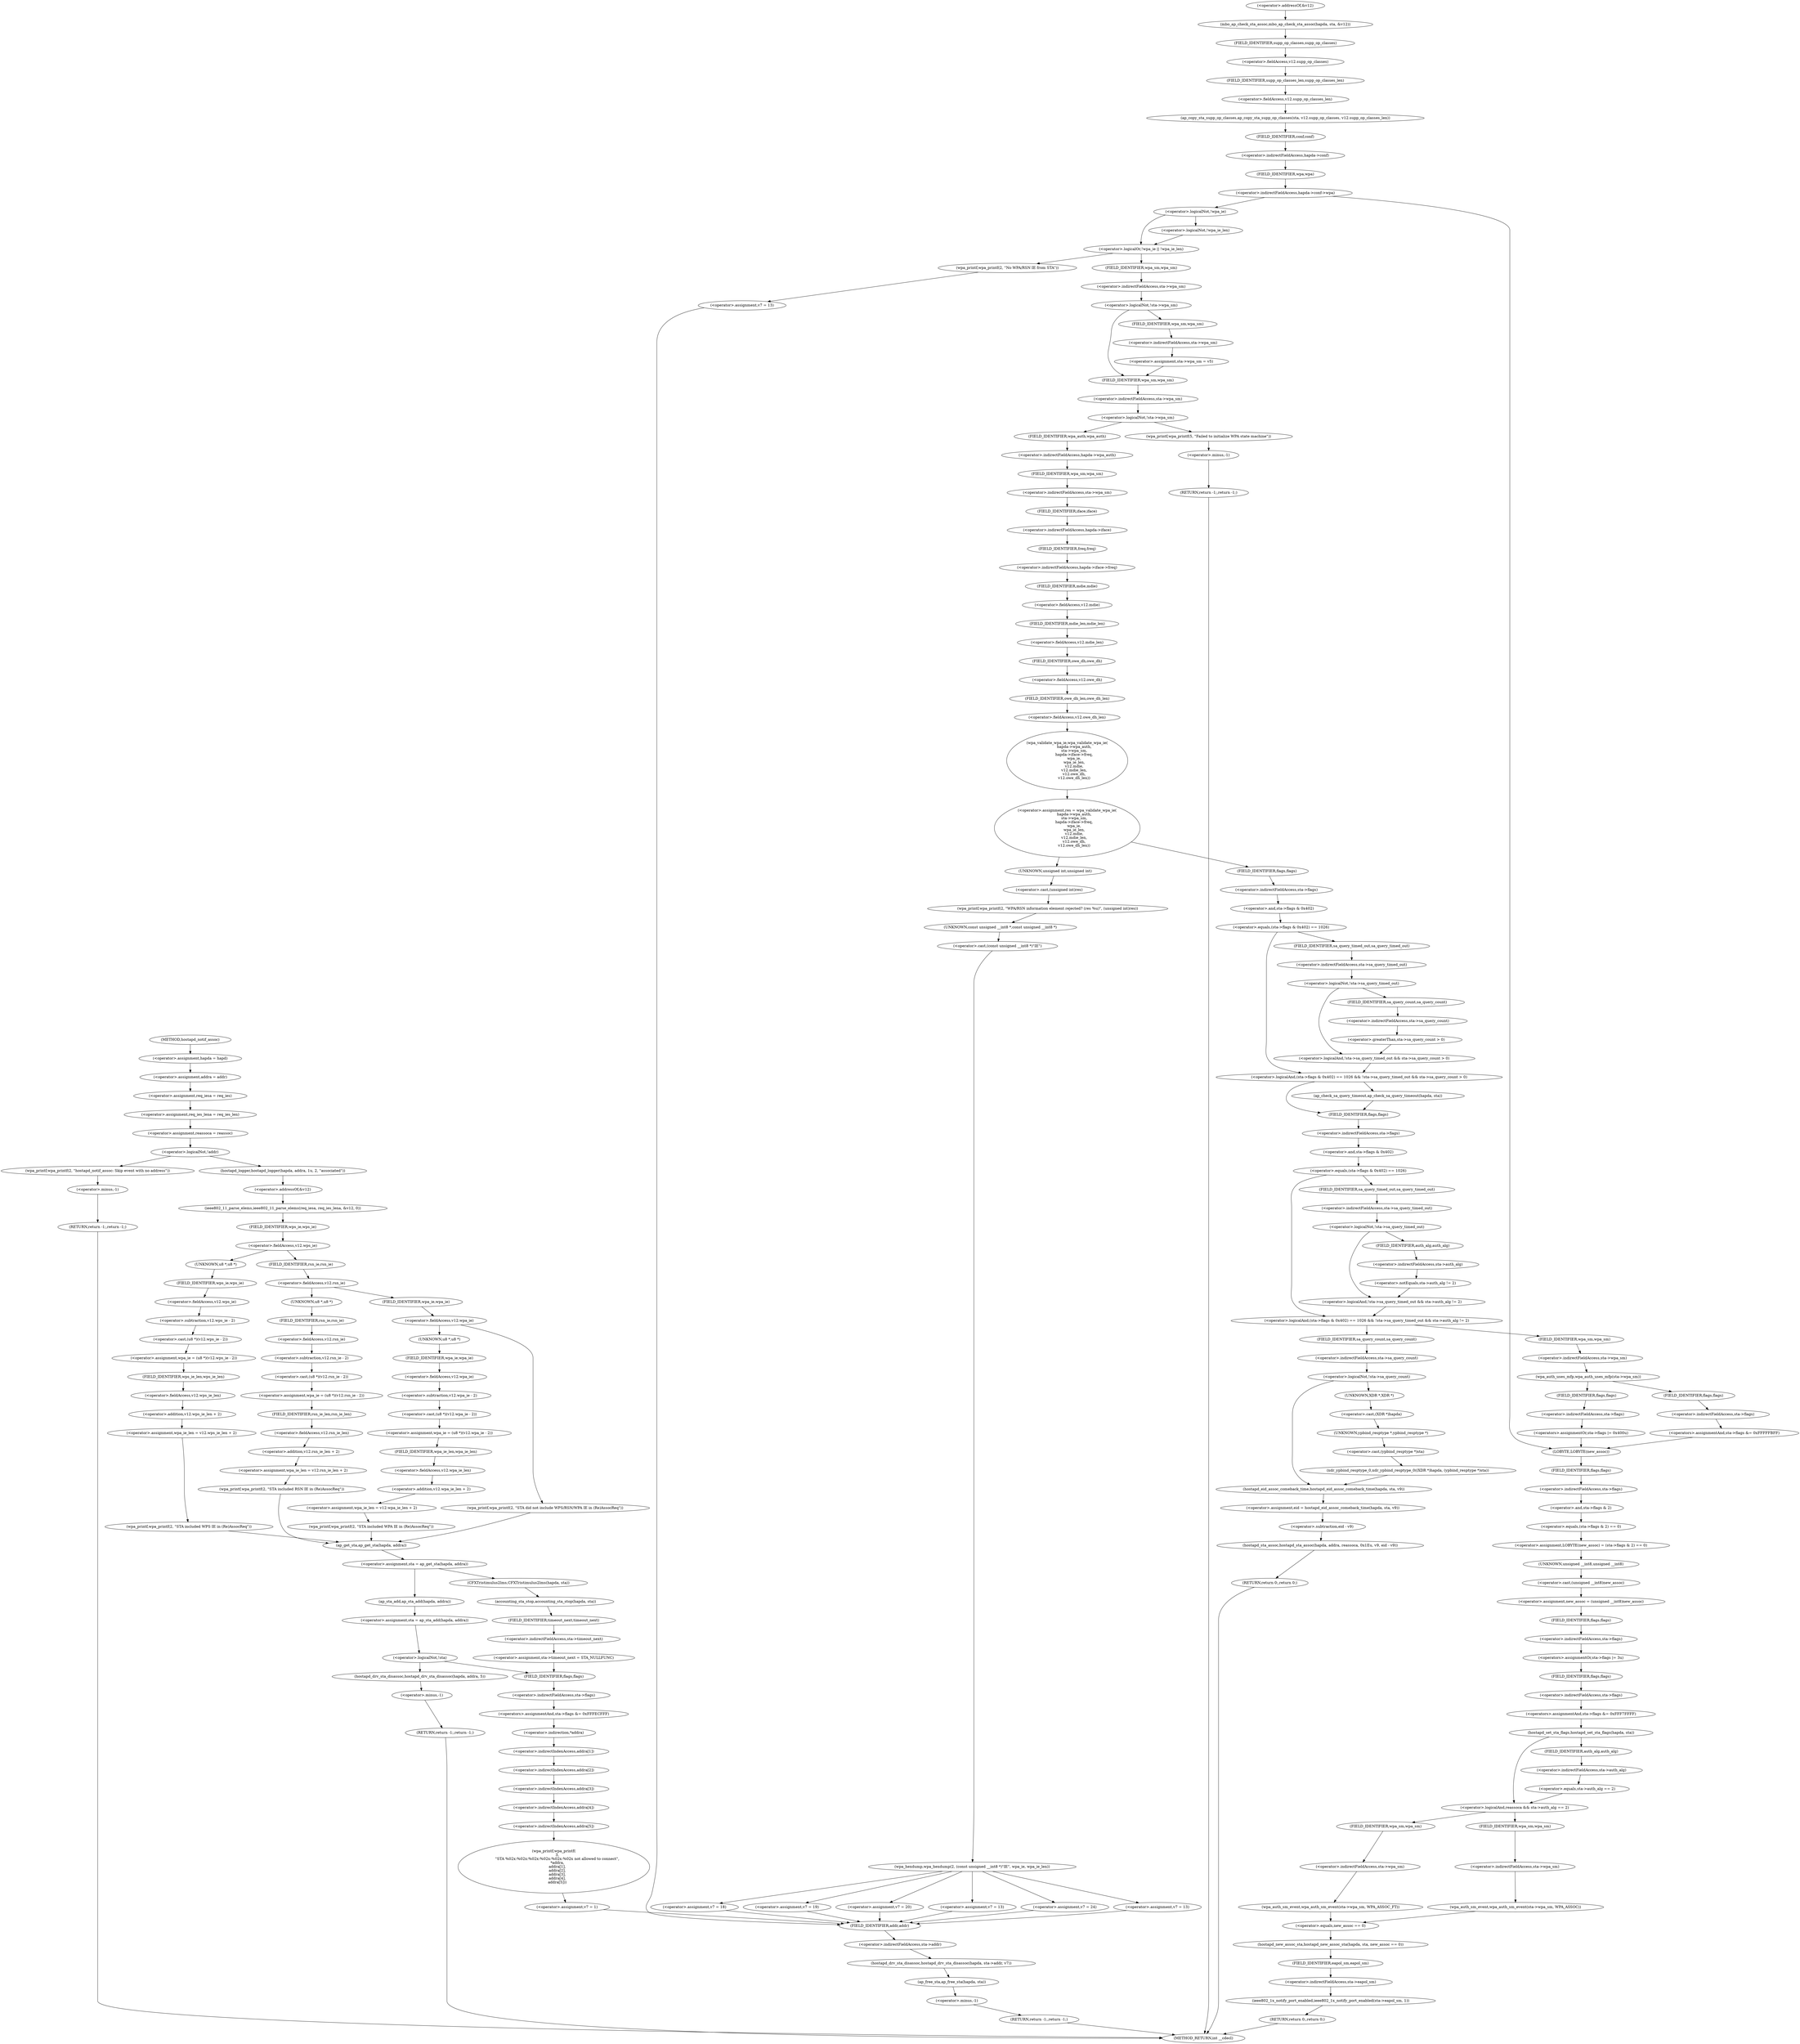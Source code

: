 digraph hostapd_notif_assoc {  
"1000138" [label = "(<operator>.assignment,hapda = hapd)" ]
"1000141" [label = "(<operator>.assignment,addra = addr)" ]
"1000144" [label = "(<operator>.assignment,req_iesa = req_ies)" ]
"1000147" [label = "(<operator>.assignment,req_ies_lena = req_ies_len)" ]
"1000150" [label = "(<operator>.assignment,reassoca = reassoc)" ]
"1000154" [label = "(<operator>.logicalNot,!addr)" ]
"1000157" [label = "(wpa_printf,wpa_printf(2, \"hostapd_notif_assoc: Skip event with no address\"))" ]
"1000160" [label = "(RETURN,return -1;,return -1;)" ]
"1000161" [label = "(<operator>.minus,-1)" ]
"1000163" [label = "(hostapd_logger,hostapd_logger(hapda, addra, 1u, 2, \"associated\"))" ]
"1000169" [label = "(ieee802_11_parse_elems,ieee802_11_parse_elems(req_iesa, req_ies_lena, &v12, 0))" ]
"1000172" [label = "(<operator>.addressOf,&v12)" ]
"1000176" [label = "(<operator>.fieldAccess,v12.wps_ie)" ]
"1000178" [label = "(FIELD_IDENTIFIER,wps_ie,wps_ie)" ]
"1000180" [label = "(<operator>.assignment,wpa_ie = (u8 *)(v12.wps_ie - 2))" ]
"1000182" [label = "(<operator>.cast,(u8 *)(v12.wps_ie - 2))" ]
"1000183" [label = "(UNKNOWN,u8 *,u8 *)" ]
"1000184" [label = "(<operator>.subtraction,v12.wps_ie - 2)" ]
"1000185" [label = "(<operator>.fieldAccess,v12.wps_ie)" ]
"1000187" [label = "(FIELD_IDENTIFIER,wps_ie,wps_ie)" ]
"1000189" [label = "(<operator>.assignment,wpa_ie_len = v12.wps_ie_len + 2)" ]
"1000191" [label = "(<operator>.addition,v12.wps_ie_len + 2)" ]
"1000192" [label = "(<operator>.fieldAccess,v12.wps_ie_len)" ]
"1000194" [label = "(FIELD_IDENTIFIER,wps_ie_len,wps_ie_len)" ]
"1000196" [label = "(wpa_printf,wpa_printf(2, \"STA included WPS IE in (Re)AssocReq\"))" ]
"1000201" [label = "(<operator>.fieldAccess,v12.rsn_ie)" ]
"1000203" [label = "(FIELD_IDENTIFIER,rsn_ie,rsn_ie)" ]
"1000205" [label = "(<operator>.assignment,wpa_ie = (u8 *)(v12.rsn_ie - 2))" ]
"1000207" [label = "(<operator>.cast,(u8 *)(v12.rsn_ie - 2))" ]
"1000208" [label = "(UNKNOWN,u8 *,u8 *)" ]
"1000209" [label = "(<operator>.subtraction,v12.rsn_ie - 2)" ]
"1000210" [label = "(<operator>.fieldAccess,v12.rsn_ie)" ]
"1000212" [label = "(FIELD_IDENTIFIER,rsn_ie,rsn_ie)" ]
"1000214" [label = "(<operator>.assignment,wpa_ie_len = v12.rsn_ie_len + 2)" ]
"1000216" [label = "(<operator>.addition,v12.rsn_ie_len + 2)" ]
"1000217" [label = "(<operator>.fieldAccess,v12.rsn_ie_len)" ]
"1000219" [label = "(FIELD_IDENTIFIER,rsn_ie_len,rsn_ie_len)" ]
"1000221" [label = "(wpa_printf,wpa_printf(2, \"STA included RSN IE in (Re)AssocReq\"))" ]
"1000226" [label = "(<operator>.fieldAccess,v12.wpa_ie)" ]
"1000228" [label = "(FIELD_IDENTIFIER,wpa_ie,wpa_ie)" ]
"1000230" [label = "(<operator>.assignment,wpa_ie = (u8 *)(v12.wpa_ie - 2))" ]
"1000232" [label = "(<operator>.cast,(u8 *)(v12.wpa_ie - 2))" ]
"1000233" [label = "(UNKNOWN,u8 *,u8 *)" ]
"1000234" [label = "(<operator>.subtraction,v12.wpa_ie - 2)" ]
"1000235" [label = "(<operator>.fieldAccess,v12.wpa_ie)" ]
"1000237" [label = "(FIELD_IDENTIFIER,wpa_ie,wpa_ie)" ]
"1000239" [label = "(<operator>.assignment,wpa_ie_len = v12.wpa_ie_len + 2)" ]
"1000241" [label = "(<operator>.addition,v12.wpa_ie_len + 2)" ]
"1000242" [label = "(<operator>.fieldAccess,v12.wpa_ie_len)" ]
"1000244" [label = "(FIELD_IDENTIFIER,wpa_ie_len,wpa_ie_len)" ]
"1000246" [label = "(wpa_printf,wpa_printf(2, \"STA included WPA IE in (Re)AssocReq\"))" ]
"1000253" [label = "(wpa_printf,wpa_printf(2, \"STA did not include WPS/RSN/WPA IE in (Re)AssocReq\"))" ]
"1000256" [label = "(<operator>.assignment,sta = ap_get_sta(hapda, addra))" ]
"1000258" [label = "(ap_get_sta,ap_get_sta(hapda, addra))" ]
"1000264" [label = "(CFXTristimulus2lms,CFXTristimulus2lms(hapda, sta))" ]
"1000267" [label = "(accounting_sta_stop,accounting_sta_stop(hapda, sta))" ]
"1000270" [label = "(<operator>.assignment,sta->timeout_next = STA_NULLFUNC)" ]
"1000271" [label = "(<operator>.indirectFieldAccess,sta->timeout_next)" ]
"1000273" [label = "(FIELD_IDENTIFIER,timeout_next,timeout_next)" ]
"1000277" [label = "(<operator>.assignment,sta = ap_sta_add(hapda, addra))" ]
"1000279" [label = "(ap_sta_add,ap_sta_add(hapda, addra))" ]
"1000283" [label = "(<operator>.logicalNot,!sta)" ]
"1000286" [label = "(hostapd_drv_sta_disassoc,hostapd_drv_sta_disassoc(hapda, addra, 5))" ]
"1000290" [label = "(RETURN,return -1;,return -1;)" ]
"1000291" [label = "(<operator>.minus,-1)" ]
"1000293" [label = "(<operators>.assignmentAnd,sta->flags &= 0xFFFECFFF)" ]
"1000294" [label = "(<operator>.indirectFieldAccess,sta->flags)" ]
"1000296" [label = "(FIELD_IDENTIFIER,flags,flags)" ]
"1000299" [label = "(wpa_printf,wpa_printf(\n      3,\n      \"STA %02x:%02x:%02x:%02x:%02x:%02x not allowed to connect\",\n      *addra,\n      addra[1],\n      addra[2],\n      addra[3],\n      addra[4],\n      addra[5]))" ]
"1000302" [label = "(<operator>.indirection,*addra)" ]
"1000304" [label = "(<operator>.indirectIndexAccess,addra[1])" ]
"1000307" [label = "(<operator>.indirectIndexAccess,addra[2])" ]
"1000310" [label = "(<operator>.indirectIndexAccess,addra[3])" ]
"1000313" [label = "(<operator>.indirectIndexAccess,addra[4])" ]
"1000316" [label = "(<operator>.indirectIndexAccess,addra[5])" ]
"1000319" [label = "(<operator>.assignment,v7 = 1)" ]
"1000323" [label = "(hostapd_drv_sta_disassoc,hostapd_drv_sta_disassoc(hapda, sta->addr, v7))" ]
"1000325" [label = "(<operator>.indirectFieldAccess,sta->addr)" ]
"1000327" [label = "(FIELD_IDENTIFIER,addr,addr)" ]
"1000329" [label = "(ap_free_sta,ap_free_sta(hapda, sta))" ]
"1000332" [label = "(RETURN,return -1;,return -1;)" ]
"1000333" [label = "(<operator>.minus,-1)" ]
"1000335" [label = "(mbo_ap_check_sta_assoc,mbo_ap_check_sta_assoc(hapda, sta, &v12))" ]
"1000338" [label = "(<operator>.addressOf,&v12)" ]
"1000340" [label = "(ap_copy_sta_supp_op_classes,ap_copy_sta_supp_op_classes(sta, v12.supp_op_classes, v12.supp_op_classes_len))" ]
"1000342" [label = "(<operator>.fieldAccess,v12.supp_op_classes)" ]
"1000344" [label = "(FIELD_IDENTIFIER,supp_op_classes,supp_op_classes)" ]
"1000345" [label = "(<operator>.fieldAccess,v12.supp_op_classes_len)" ]
"1000347" [label = "(FIELD_IDENTIFIER,supp_op_classes_len,supp_op_classes_len)" ]
"1000349" [label = "(<operator>.indirectFieldAccess,hapda->conf->wpa)" ]
"1000350" [label = "(<operator>.indirectFieldAccess,hapda->conf)" ]
"1000352" [label = "(FIELD_IDENTIFIER,conf,conf)" ]
"1000353" [label = "(FIELD_IDENTIFIER,wpa,wpa)" ]
"1000356" [label = "(<operator>.logicalOr,!wpa_ie || !wpa_ie_len)" ]
"1000357" [label = "(<operator>.logicalNot,!wpa_ie)" ]
"1000359" [label = "(<operator>.logicalNot,!wpa_ie_len)" ]
"1000362" [label = "(wpa_printf,wpa_printf(2, \"No WPA/RSN IE from STA\"))" ]
"1000365" [label = "(<operator>.assignment,v7 = 13)" ]
"1000370" [label = "(<operator>.logicalNot,!sta->wpa_sm)" ]
"1000371" [label = "(<operator>.indirectFieldAccess,sta->wpa_sm)" ]
"1000373" [label = "(FIELD_IDENTIFIER,wpa_sm,wpa_sm)" ]
"1000375" [label = "(<operator>.assignment,sta->wpa_sm = v5)" ]
"1000376" [label = "(<operator>.indirectFieldAccess,sta->wpa_sm)" ]
"1000378" [label = "(FIELD_IDENTIFIER,wpa_sm,wpa_sm)" ]
"1000381" [label = "(<operator>.logicalNot,!sta->wpa_sm)" ]
"1000382" [label = "(<operator>.indirectFieldAccess,sta->wpa_sm)" ]
"1000384" [label = "(FIELD_IDENTIFIER,wpa_sm,wpa_sm)" ]
"1000386" [label = "(wpa_printf,wpa_printf(5, \"Failed to initialize WPA state machine\"))" ]
"1000389" [label = "(RETURN,return -1;,return -1;)" ]
"1000390" [label = "(<operator>.minus,-1)" ]
"1000392" [label = "(<operator>.assignment,res = wpa_validate_wpa_ie(\n            hapda->wpa_auth,\n            sta->wpa_sm,\n            hapda->iface->freq,\n            wpa_ie,\n            wpa_ie_len,\n            v12.mdie,\n            v12.mdie_len,\n            v12.owe_dh,\n            v12.owe_dh_len))" ]
"1000394" [label = "(wpa_validate_wpa_ie,wpa_validate_wpa_ie(\n            hapda->wpa_auth,\n            sta->wpa_sm,\n            hapda->iface->freq,\n            wpa_ie,\n            wpa_ie_len,\n            v12.mdie,\n            v12.mdie_len,\n            v12.owe_dh,\n            v12.owe_dh_len))" ]
"1000395" [label = "(<operator>.indirectFieldAccess,hapda->wpa_auth)" ]
"1000397" [label = "(FIELD_IDENTIFIER,wpa_auth,wpa_auth)" ]
"1000398" [label = "(<operator>.indirectFieldAccess,sta->wpa_sm)" ]
"1000400" [label = "(FIELD_IDENTIFIER,wpa_sm,wpa_sm)" ]
"1000401" [label = "(<operator>.indirectFieldAccess,hapda->iface->freq)" ]
"1000402" [label = "(<operator>.indirectFieldAccess,hapda->iface)" ]
"1000404" [label = "(FIELD_IDENTIFIER,iface,iface)" ]
"1000405" [label = "(FIELD_IDENTIFIER,freq,freq)" ]
"1000408" [label = "(<operator>.fieldAccess,v12.mdie)" ]
"1000410" [label = "(FIELD_IDENTIFIER,mdie,mdie)" ]
"1000411" [label = "(<operator>.fieldAccess,v12.mdie_len)" ]
"1000413" [label = "(FIELD_IDENTIFIER,mdie_len,mdie_len)" ]
"1000414" [label = "(<operator>.fieldAccess,v12.owe_dh)" ]
"1000416" [label = "(FIELD_IDENTIFIER,owe_dh,owe_dh)" ]
"1000417" [label = "(<operator>.fieldAccess,v12.owe_dh_len)" ]
"1000419" [label = "(FIELD_IDENTIFIER,owe_dh_len,owe_dh_len)" ]
"1000423" [label = "(wpa_printf,wpa_printf(2, \"WPA/RSN information element rejected? (res %u)\", (unsigned int)res))" ]
"1000426" [label = "(<operator>.cast,(unsigned int)res)" ]
"1000427" [label = "(UNKNOWN,unsigned int,unsigned int)" ]
"1000429" [label = "(wpa_hexdump,wpa_hexdump(2, (const unsigned __int8 *)\"IE\", wpa_ie, wpa_ie_len))" ]
"1000431" [label = "(<operator>.cast,(const unsigned __int8 *)\"IE\")" ]
"1000432" [label = "(UNKNOWN,const unsigned __int8 *,const unsigned __int8 *)" ]
"1000440" [label = "(<operator>.assignment,v7 = 18)" ]
"1000445" [label = "(<operator>.assignment,v7 = 19)" ]
"1000450" [label = "(<operator>.assignment,v7 = 20)" ]
"1000455" [label = "(<operator>.assignment,v7 = 13)" ]
"1000460" [label = "(<operator>.assignment,v7 = 24)" ]
"1000465" [label = "(<operator>.assignment,v7 = 13)" ]
"1000471" [label = "(<operator>.logicalAnd,(sta->flags & 0x402) == 1026 && !sta->sa_query_timed_out && sta->sa_query_count > 0)" ]
"1000472" [label = "(<operator>.equals,(sta->flags & 0x402) == 1026)" ]
"1000473" [label = "(<operator>.and,sta->flags & 0x402)" ]
"1000474" [label = "(<operator>.indirectFieldAccess,sta->flags)" ]
"1000476" [label = "(FIELD_IDENTIFIER,flags,flags)" ]
"1000479" [label = "(<operator>.logicalAnd,!sta->sa_query_timed_out && sta->sa_query_count > 0)" ]
"1000480" [label = "(<operator>.logicalNot,!sta->sa_query_timed_out)" ]
"1000481" [label = "(<operator>.indirectFieldAccess,sta->sa_query_timed_out)" ]
"1000483" [label = "(FIELD_IDENTIFIER,sa_query_timed_out,sa_query_timed_out)" ]
"1000484" [label = "(<operator>.greaterThan,sta->sa_query_count > 0)" ]
"1000485" [label = "(<operator>.indirectFieldAccess,sta->sa_query_count)" ]
"1000487" [label = "(FIELD_IDENTIFIER,sa_query_count,sa_query_count)" ]
"1000489" [label = "(ap_check_sa_query_timeout,ap_check_sa_query_timeout(hapda, sta))" ]
"1000493" [label = "(<operator>.logicalAnd,(sta->flags & 0x402) == 1026 && !sta->sa_query_timed_out && sta->auth_alg != 2)" ]
"1000494" [label = "(<operator>.equals,(sta->flags & 0x402) == 1026)" ]
"1000495" [label = "(<operator>.and,sta->flags & 0x402)" ]
"1000496" [label = "(<operator>.indirectFieldAccess,sta->flags)" ]
"1000498" [label = "(FIELD_IDENTIFIER,flags,flags)" ]
"1000501" [label = "(<operator>.logicalAnd,!sta->sa_query_timed_out && sta->auth_alg != 2)" ]
"1000502" [label = "(<operator>.logicalNot,!sta->sa_query_timed_out)" ]
"1000503" [label = "(<operator>.indirectFieldAccess,sta->sa_query_timed_out)" ]
"1000505" [label = "(FIELD_IDENTIFIER,sa_query_timed_out,sa_query_timed_out)" ]
"1000506" [label = "(<operator>.notEquals,sta->auth_alg != 2)" ]
"1000507" [label = "(<operator>.indirectFieldAccess,sta->auth_alg)" ]
"1000509" [label = "(FIELD_IDENTIFIER,auth_alg,auth_alg)" ]
"1000513" [label = "(<operator>.logicalNot,!sta->sa_query_count)" ]
"1000514" [label = "(<operator>.indirectFieldAccess,sta->sa_query_count)" ]
"1000516" [label = "(FIELD_IDENTIFIER,sa_query_count,sa_query_count)" ]
"1000517" [label = "(xdr_ypbind_resptype_0,xdr_ypbind_resptype_0((XDR *)hapda, (ypbind_resptype *)sta))" ]
"1000518" [label = "(<operator>.cast,(XDR *)hapda)" ]
"1000519" [label = "(UNKNOWN,XDR *,XDR *)" ]
"1000521" [label = "(<operator>.cast,(ypbind_resptype *)sta)" ]
"1000522" [label = "(UNKNOWN,ypbind_resptype *,ypbind_resptype *)" ]
"1000524" [label = "(<operator>.assignment,eid = hostapd_eid_assoc_comeback_time(hapda, sta, v9))" ]
"1000526" [label = "(hostapd_eid_assoc_comeback_time,hostapd_eid_assoc_comeback_time(hapda, sta, v9))" ]
"1000530" [label = "(hostapd_sta_assoc,hostapd_sta_assoc(hapda, addra, reassoca, 0x1Eu, v9, eid - v9))" ]
"1000536" [label = "(<operator>.subtraction,eid - v9)" ]
"1000539" [label = "(RETURN,return 0;,return 0;)" ]
"1000542" [label = "(wpa_auth_uses_mfp,wpa_auth_uses_mfp(sta->wpa_sm))" ]
"1000543" [label = "(<operator>.indirectFieldAccess,sta->wpa_sm)" ]
"1000545" [label = "(FIELD_IDENTIFIER,wpa_sm,wpa_sm)" ]
"1000546" [label = "(<operators>.assignmentOr,sta->flags |= 0x400u)" ]
"1000547" [label = "(<operator>.indirectFieldAccess,sta->flags)" ]
"1000549" [label = "(FIELD_IDENTIFIER,flags,flags)" ]
"1000552" [label = "(<operators>.assignmentAnd,sta->flags &= 0xFFFFFBFF)" ]
"1000553" [label = "(<operator>.indirectFieldAccess,sta->flags)" ]
"1000555" [label = "(FIELD_IDENTIFIER,flags,flags)" ]
"1000557" [label = "(<operator>.assignment,LOBYTE(new_assoc) = (sta->flags & 2) == 0)" ]
"1000558" [label = "(LOBYTE,LOBYTE(new_assoc))" ]
"1000560" [label = "(<operator>.equals,(sta->flags & 2) == 0)" ]
"1000561" [label = "(<operator>.and,sta->flags & 2)" ]
"1000562" [label = "(<operator>.indirectFieldAccess,sta->flags)" ]
"1000564" [label = "(FIELD_IDENTIFIER,flags,flags)" ]
"1000567" [label = "(<operator>.assignment,new_assoc = (unsigned __int8)new_assoc)" ]
"1000569" [label = "(<operator>.cast,(unsigned __int8)new_assoc)" ]
"1000570" [label = "(UNKNOWN,unsigned __int8,unsigned __int8)" ]
"1000572" [label = "(<operators>.assignmentOr,sta->flags |= 3u)" ]
"1000573" [label = "(<operator>.indirectFieldAccess,sta->flags)" ]
"1000575" [label = "(FIELD_IDENTIFIER,flags,flags)" ]
"1000577" [label = "(<operators>.assignmentAnd,sta->flags &= 0xFFF7FFFF)" ]
"1000578" [label = "(<operator>.indirectFieldAccess,sta->flags)" ]
"1000580" [label = "(FIELD_IDENTIFIER,flags,flags)" ]
"1000582" [label = "(hostapd_set_sta_flags,hostapd_set_sta_flags(hapda, sta))" ]
"1000586" [label = "(<operator>.logicalAnd,reassoca && sta->auth_alg == 2)" ]
"1000588" [label = "(<operator>.equals,sta->auth_alg == 2)" ]
"1000589" [label = "(<operator>.indirectFieldAccess,sta->auth_alg)" ]
"1000591" [label = "(FIELD_IDENTIFIER,auth_alg,auth_alg)" ]
"1000593" [label = "(wpa_auth_sm_event,wpa_auth_sm_event(sta->wpa_sm, WPA_ASSOC_FT))" ]
"1000594" [label = "(<operator>.indirectFieldAccess,sta->wpa_sm)" ]
"1000596" [label = "(FIELD_IDENTIFIER,wpa_sm,wpa_sm)" ]
"1000599" [label = "(wpa_auth_sm_event,wpa_auth_sm_event(sta->wpa_sm, WPA_ASSOC))" ]
"1000600" [label = "(<operator>.indirectFieldAccess,sta->wpa_sm)" ]
"1000602" [label = "(FIELD_IDENTIFIER,wpa_sm,wpa_sm)" ]
"1000604" [label = "(hostapd_new_assoc_sta,hostapd_new_assoc_sta(hapda, sta, new_assoc == 0))" ]
"1000607" [label = "(<operator>.equals,new_assoc == 0)" ]
"1000610" [label = "(ieee802_1x_notify_port_enabled,ieee802_1x_notify_port_enabled(sta->eapol_sm, 1))" ]
"1000611" [label = "(<operator>.indirectFieldAccess,sta->eapol_sm)" ]
"1000613" [label = "(FIELD_IDENTIFIER,eapol_sm,eapol_sm)" ]
"1000615" [label = "(RETURN,return 0;,return 0;)" ]
"1000116" [label = "(METHOD,hostapd_notif_assoc)" ]
"1000617" [label = "(METHOD_RETURN,int __cdecl)" ]
  "1000138" -> "1000141" 
  "1000141" -> "1000144" 
  "1000144" -> "1000147" 
  "1000147" -> "1000150" 
  "1000150" -> "1000154" 
  "1000154" -> "1000157" 
  "1000154" -> "1000163" 
  "1000157" -> "1000161" 
  "1000160" -> "1000617" 
  "1000161" -> "1000160" 
  "1000163" -> "1000172" 
  "1000169" -> "1000178" 
  "1000172" -> "1000169" 
  "1000176" -> "1000183" 
  "1000176" -> "1000203" 
  "1000178" -> "1000176" 
  "1000180" -> "1000194" 
  "1000182" -> "1000180" 
  "1000183" -> "1000187" 
  "1000184" -> "1000182" 
  "1000185" -> "1000184" 
  "1000187" -> "1000185" 
  "1000189" -> "1000196" 
  "1000191" -> "1000189" 
  "1000192" -> "1000191" 
  "1000194" -> "1000192" 
  "1000196" -> "1000258" 
  "1000201" -> "1000208" 
  "1000201" -> "1000228" 
  "1000203" -> "1000201" 
  "1000205" -> "1000219" 
  "1000207" -> "1000205" 
  "1000208" -> "1000212" 
  "1000209" -> "1000207" 
  "1000210" -> "1000209" 
  "1000212" -> "1000210" 
  "1000214" -> "1000221" 
  "1000216" -> "1000214" 
  "1000217" -> "1000216" 
  "1000219" -> "1000217" 
  "1000221" -> "1000258" 
  "1000226" -> "1000233" 
  "1000226" -> "1000253" 
  "1000228" -> "1000226" 
  "1000230" -> "1000244" 
  "1000232" -> "1000230" 
  "1000233" -> "1000237" 
  "1000234" -> "1000232" 
  "1000235" -> "1000234" 
  "1000237" -> "1000235" 
  "1000239" -> "1000246" 
  "1000241" -> "1000239" 
  "1000242" -> "1000241" 
  "1000244" -> "1000242" 
  "1000246" -> "1000258" 
  "1000253" -> "1000258" 
  "1000256" -> "1000264" 
  "1000256" -> "1000279" 
  "1000258" -> "1000256" 
  "1000264" -> "1000267" 
  "1000267" -> "1000273" 
  "1000270" -> "1000296" 
  "1000271" -> "1000270" 
  "1000273" -> "1000271" 
  "1000277" -> "1000283" 
  "1000279" -> "1000277" 
  "1000283" -> "1000286" 
  "1000283" -> "1000296" 
  "1000286" -> "1000291" 
  "1000290" -> "1000617" 
  "1000291" -> "1000290" 
  "1000293" -> "1000302" 
  "1000294" -> "1000293" 
  "1000296" -> "1000294" 
  "1000299" -> "1000319" 
  "1000302" -> "1000304" 
  "1000304" -> "1000307" 
  "1000307" -> "1000310" 
  "1000310" -> "1000313" 
  "1000313" -> "1000316" 
  "1000316" -> "1000299" 
  "1000319" -> "1000327" 
  "1000323" -> "1000329" 
  "1000325" -> "1000323" 
  "1000327" -> "1000325" 
  "1000329" -> "1000333" 
  "1000332" -> "1000617" 
  "1000333" -> "1000332" 
  "1000335" -> "1000344" 
  "1000338" -> "1000335" 
  "1000340" -> "1000352" 
  "1000342" -> "1000347" 
  "1000344" -> "1000342" 
  "1000345" -> "1000340" 
  "1000347" -> "1000345" 
  "1000349" -> "1000357" 
  "1000349" -> "1000558" 
  "1000350" -> "1000353" 
  "1000352" -> "1000350" 
  "1000353" -> "1000349" 
  "1000356" -> "1000362" 
  "1000356" -> "1000373" 
  "1000357" -> "1000356" 
  "1000357" -> "1000359" 
  "1000359" -> "1000356" 
  "1000362" -> "1000365" 
  "1000365" -> "1000327" 
  "1000370" -> "1000378" 
  "1000370" -> "1000384" 
  "1000371" -> "1000370" 
  "1000373" -> "1000371" 
  "1000375" -> "1000384" 
  "1000376" -> "1000375" 
  "1000378" -> "1000376" 
  "1000381" -> "1000386" 
  "1000381" -> "1000397" 
  "1000382" -> "1000381" 
  "1000384" -> "1000382" 
  "1000386" -> "1000390" 
  "1000389" -> "1000617" 
  "1000390" -> "1000389" 
  "1000392" -> "1000427" 
  "1000392" -> "1000476" 
  "1000394" -> "1000392" 
  "1000395" -> "1000400" 
  "1000397" -> "1000395" 
  "1000398" -> "1000404" 
  "1000400" -> "1000398" 
  "1000401" -> "1000410" 
  "1000402" -> "1000405" 
  "1000404" -> "1000402" 
  "1000405" -> "1000401" 
  "1000408" -> "1000413" 
  "1000410" -> "1000408" 
  "1000411" -> "1000416" 
  "1000413" -> "1000411" 
  "1000414" -> "1000419" 
  "1000416" -> "1000414" 
  "1000417" -> "1000394" 
  "1000419" -> "1000417" 
  "1000423" -> "1000432" 
  "1000426" -> "1000423" 
  "1000427" -> "1000426" 
  "1000429" -> "1000440" 
  "1000429" -> "1000445" 
  "1000429" -> "1000450" 
  "1000429" -> "1000455" 
  "1000429" -> "1000460" 
  "1000429" -> "1000465" 
  "1000431" -> "1000429" 
  "1000432" -> "1000431" 
  "1000440" -> "1000327" 
  "1000445" -> "1000327" 
  "1000450" -> "1000327" 
  "1000455" -> "1000327" 
  "1000460" -> "1000327" 
  "1000465" -> "1000327" 
  "1000471" -> "1000489" 
  "1000471" -> "1000498" 
  "1000472" -> "1000471" 
  "1000472" -> "1000483" 
  "1000473" -> "1000472" 
  "1000474" -> "1000473" 
  "1000476" -> "1000474" 
  "1000479" -> "1000471" 
  "1000480" -> "1000479" 
  "1000480" -> "1000487" 
  "1000481" -> "1000480" 
  "1000483" -> "1000481" 
  "1000484" -> "1000479" 
  "1000485" -> "1000484" 
  "1000487" -> "1000485" 
  "1000489" -> "1000498" 
  "1000493" -> "1000516" 
  "1000493" -> "1000545" 
  "1000494" -> "1000493" 
  "1000494" -> "1000505" 
  "1000495" -> "1000494" 
  "1000496" -> "1000495" 
  "1000498" -> "1000496" 
  "1000501" -> "1000493" 
  "1000502" -> "1000501" 
  "1000502" -> "1000509" 
  "1000503" -> "1000502" 
  "1000505" -> "1000503" 
  "1000506" -> "1000501" 
  "1000507" -> "1000506" 
  "1000509" -> "1000507" 
  "1000513" -> "1000519" 
  "1000513" -> "1000526" 
  "1000514" -> "1000513" 
  "1000516" -> "1000514" 
  "1000517" -> "1000526" 
  "1000518" -> "1000522" 
  "1000519" -> "1000518" 
  "1000521" -> "1000517" 
  "1000522" -> "1000521" 
  "1000524" -> "1000536" 
  "1000526" -> "1000524" 
  "1000530" -> "1000539" 
  "1000536" -> "1000530" 
  "1000539" -> "1000617" 
  "1000542" -> "1000549" 
  "1000542" -> "1000555" 
  "1000543" -> "1000542" 
  "1000545" -> "1000543" 
  "1000546" -> "1000558" 
  "1000547" -> "1000546" 
  "1000549" -> "1000547" 
  "1000552" -> "1000558" 
  "1000553" -> "1000552" 
  "1000555" -> "1000553" 
  "1000557" -> "1000570" 
  "1000558" -> "1000564" 
  "1000560" -> "1000557" 
  "1000561" -> "1000560" 
  "1000562" -> "1000561" 
  "1000564" -> "1000562" 
  "1000567" -> "1000575" 
  "1000569" -> "1000567" 
  "1000570" -> "1000569" 
  "1000572" -> "1000580" 
  "1000573" -> "1000572" 
  "1000575" -> "1000573" 
  "1000577" -> "1000582" 
  "1000578" -> "1000577" 
  "1000580" -> "1000578" 
  "1000582" -> "1000586" 
  "1000582" -> "1000591" 
  "1000586" -> "1000596" 
  "1000586" -> "1000602" 
  "1000588" -> "1000586" 
  "1000589" -> "1000588" 
  "1000591" -> "1000589" 
  "1000593" -> "1000607" 
  "1000594" -> "1000593" 
  "1000596" -> "1000594" 
  "1000599" -> "1000607" 
  "1000600" -> "1000599" 
  "1000602" -> "1000600" 
  "1000604" -> "1000613" 
  "1000607" -> "1000604" 
  "1000610" -> "1000615" 
  "1000611" -> "1000610" 
  "1000613" -> "1000611" 
  "1000615" -> "1000617" 
  "1000116" -> "1000138" 
}

